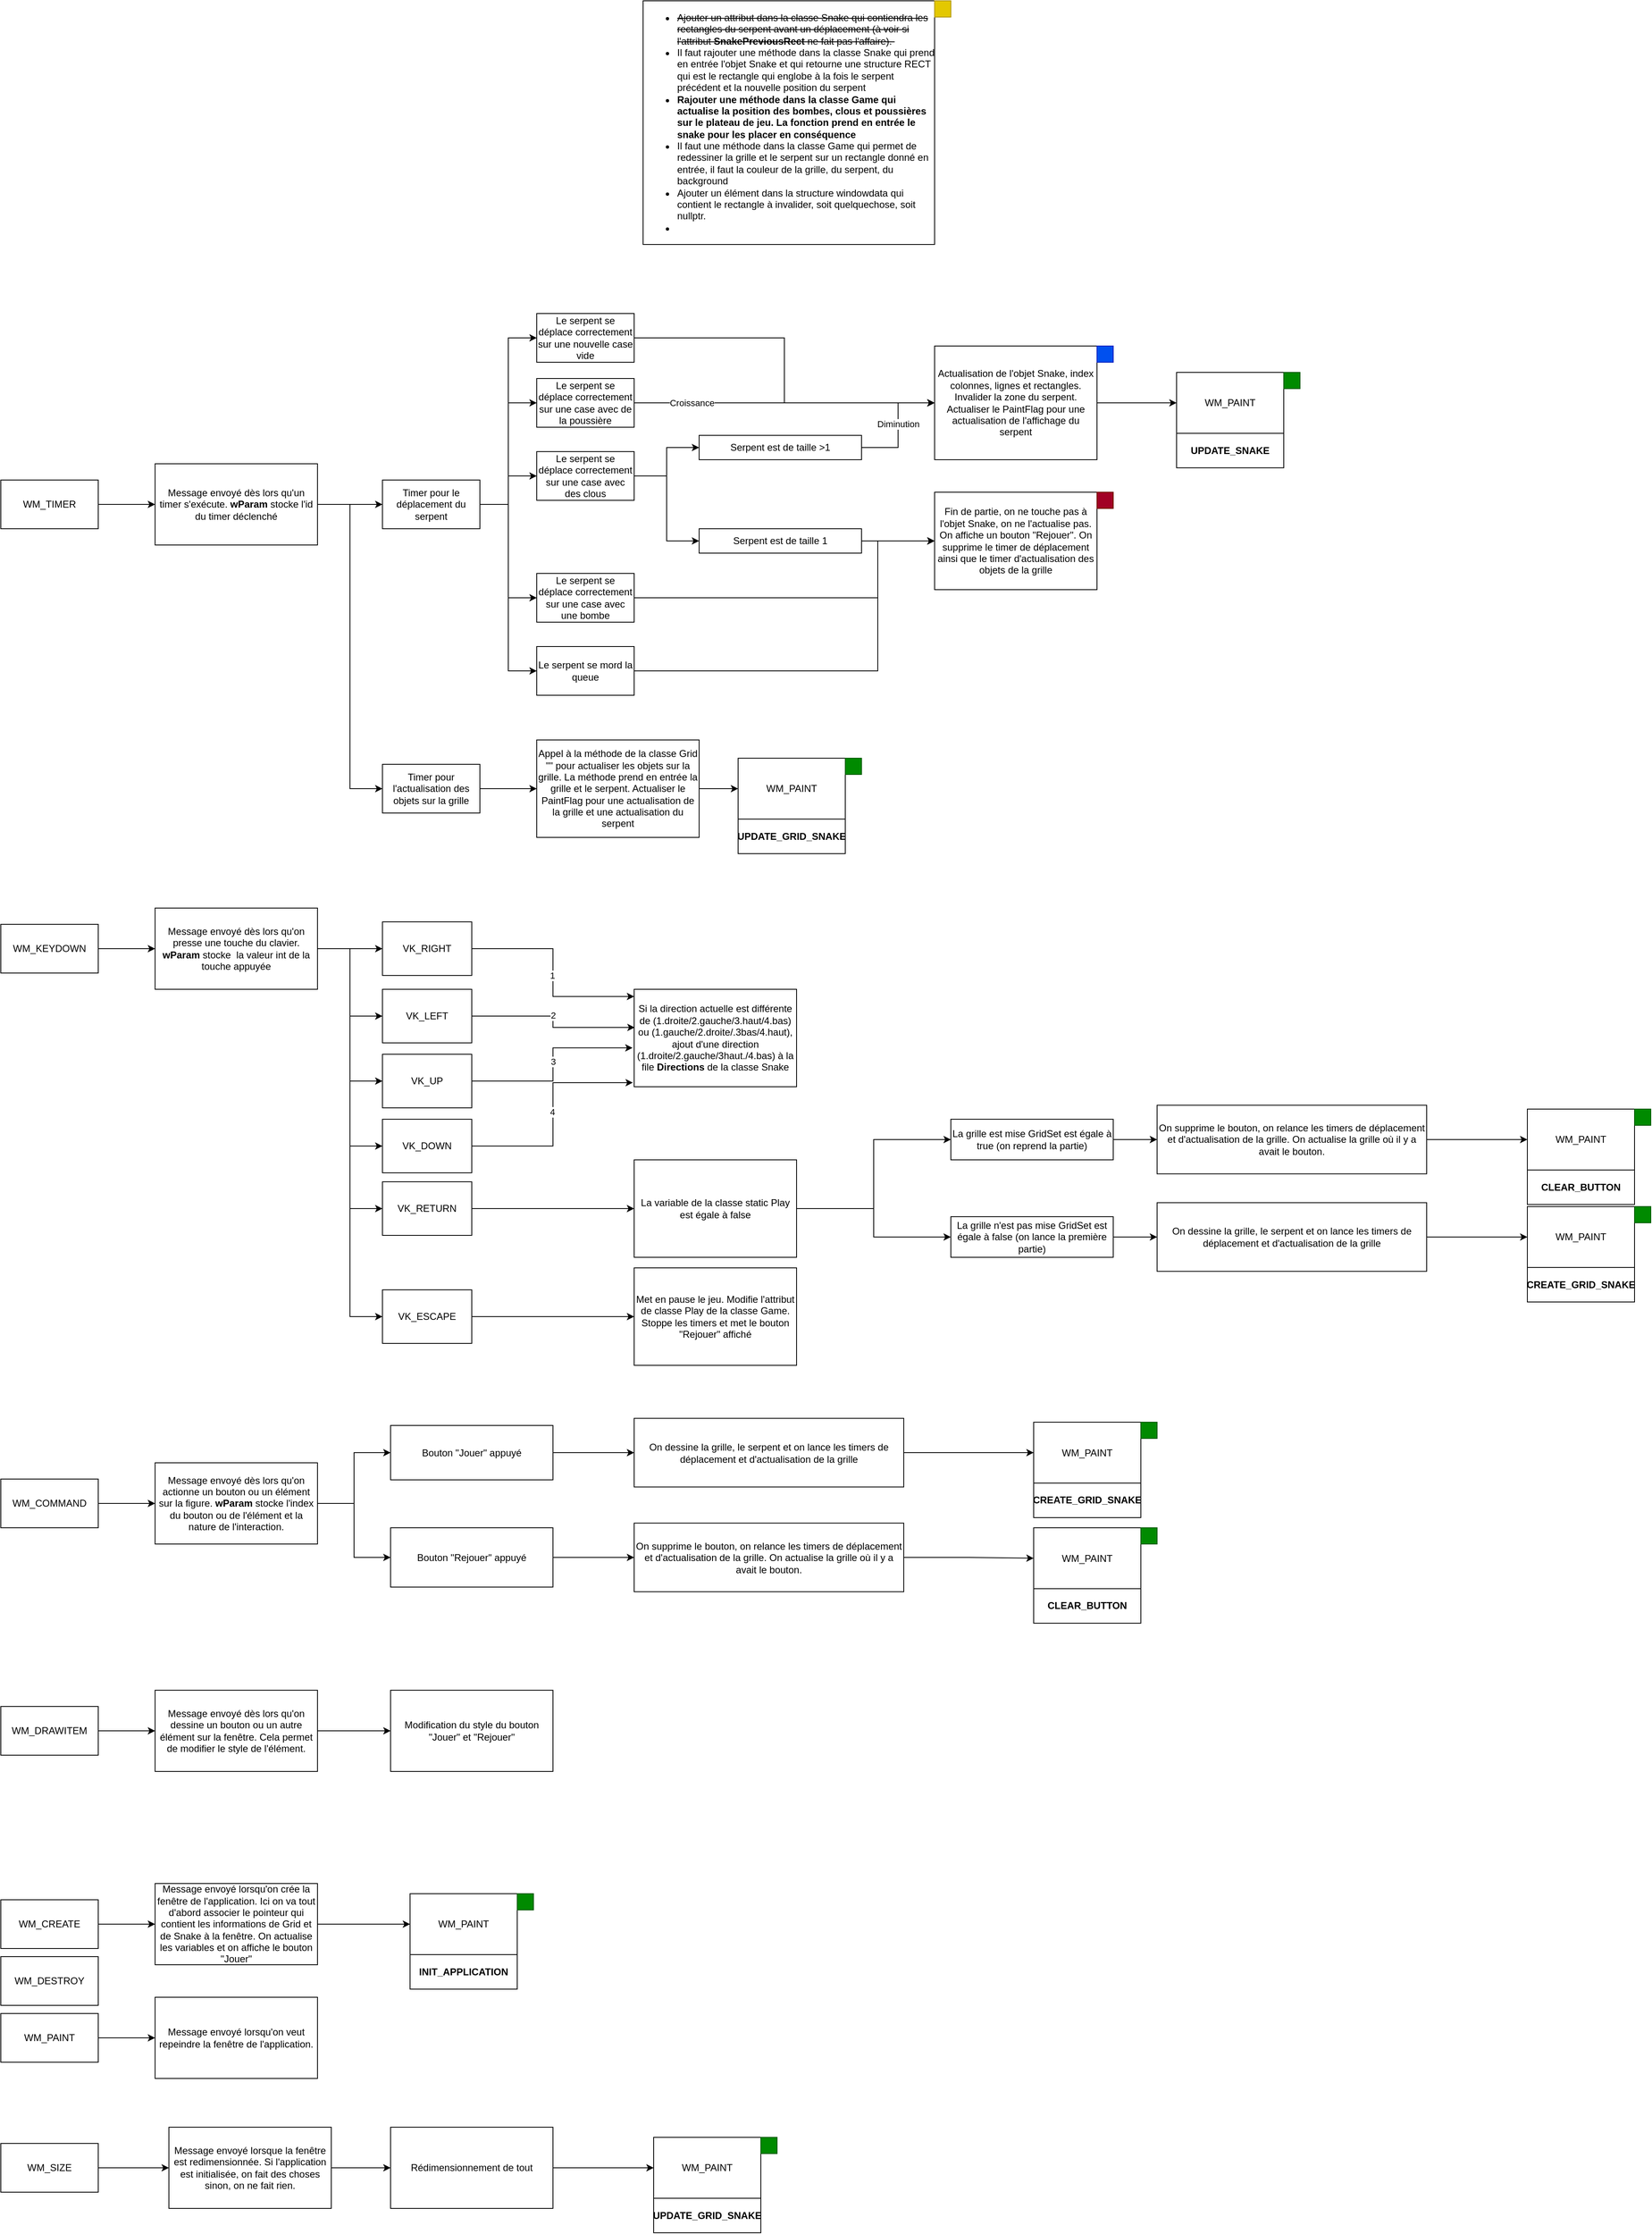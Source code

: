 <mxfile version="21.7.5" type="device">
  <diagram name="Page-1" id="18TNte03-IuhowAFzzfS">
    <mxGraphModel dx="832" dy="558" grid="1" gridSize="100" guides="1" tooltips="1" connect="1" arrows="1" fold="1" page="1" pageScale="1" pageWidth="827" pageHeight="1169" math="0" shadow="0">
      <root>
        <mxCell id="0" />
        <mxCell id="1" parent="0" />
        <mxCell id="yDKJZNCYH9MmNs9koKGM-11" style="edgeStyle=orthogonalEdgeStyle;rounded=0;orthogonalLoop=1;jettySize=auto;html=1;entryX=0;entryY=0.5;entryDx=0;entryDy=0;" parent="1" source="yDKJZNCYH9MmNs9koKGM-2" target="yDKJZNCYH9MmNs9koKGM-10" edge="1">
          <mxGeometry relative="1" as="geometry" />
        </mxCell>
        <mxCell id="yDKJZNCYH9MmNs9koKGM-2" value="WM_TIMER" style="rounded=0;whiteSpace=wrap;html=1;" parent="1" vertex="1">
          <mxGeometry x="420" y="590" width="120" height="60" as="geometry" />
        </mxCell>
        <mxCell id="yDKJZNCYH9MmNs9koKGM-81" style="edgeStyle=orthogonalEdgeStyle;rounded=0;orthogonalLoop=1;jettySize=auto;html=1;entryX=0;entryY=0.5;entryDx=0;entryDy=0;" parent="1" source="yDKJZNCYH9MmNs9koKGM-3" target="yDKJZNCYH9MmNs9koKGM-80" edge="1">
          <mxGeometry relative="1" as="geometry" />
        </mxCell>
        <mxCell id="yDKJZNCYH9MmNs9koKGM-3" value="WM_KEYDOWN" style="rounded=0;whiteSpace=wrap;html=1;" parent="1" vertex="1">
          <mxGeometry x="420" y="1137" width="120" height="60" as="geometry" />
        </mxCell>
        <mxCell id="Ki8eI8m7n9nbWZF0Luia-29" style="edgeStyle=orthogonalEdgeStyle;rounded=0;orthogonalLoop=1;jettySize=auto;html=1;entryX=0;entryY=0.5;entryDx=0;entryDy=0;" parent="1" source="yDKJZNCYH9MmNs9koKGM-4" target="Ki8eI8m7n9nbWZF0Luia-28" edge="1">
          <mxGeometry relative="1" as="geometry" />
        </mxCell>
        <mxCell id="yDKJZNCYH9MmNs9koKGM-4" value="WM_COMMAND" style="rounded=0;whiteSpace=wrap;html=1;" parent="1" vertex="1">
          <mxGeometry x="420" y="1820" width="120" height="60" as="geometry" />
        </mxCell>
        <mxCell id="Ki8eI8m7n9nbWZF0Luia-51" style="edgeStyle=orthogonalEdgeStyle;rounded=0;orthogonalLoop=1;jettySize=auto;html=1;entryX=0;entryY=0.5;entryDx=0;entryDy=0;" parent="1" source="yDKJZNCYH9MmNs9koKGM-5" target="Ki8eI8m7n9nbWZF0Luia-50" edge="1">
          <mxGeometry relative="1" as="geometry" />
        </mxCell>
        <mxCell id="yDKJZNCYH9MmNs9koKGM-5" value="WM_DRAWITEM" style="rounded=0;whiteSpace=wrap;html=1;" parent="1" vertex="1">
          <mxGeometry x="420" y="2100" width="120" height="60" as="geometry" />
        </mxCell>
        <mxCell id="Ki8eI8m7n9nbWZF0Luia-55" style="edgeStyle=orthogonalEdgeStyle;rounded=0;orthogonalLoop=1;jettySize=auto;html=1;entryX=0;entryY=0.5;entryDx=0;entryDy=0;" parent="1" source="yDKJZNCYH9MmNs9koKGM-6" target="Ki8eI8m7n9nbWZF0Luia-54" edge="1">
          <mxGeometry relative="1" as="geometry" />
        </mxCell>
        <mxCell id="yDKJZNCYH9MmNs9koKGM-6" value="WM_CREATE" style="rounded=0;whiteSpace=wrap;html=1;" parent="1" vertex="1">
          <mxGeometry x="420" y="2338" width="120" height="60" as="geometry" />
        </mxCell>
        <mxCell id="yDKJZNCYH9MmNs9koKGM-7" value="WM_DESTROY" style="rounded=0;whiteSpace=wrap;html=1;" parent="1" vertex="1">
          <mxGeometry x="420" y="2408" width="120" height="60" as="geometry" />
        </mxCell>
        <mxCell id="Ki8eI8m7n9nbWZF0Luia-64" style="edgeStyle=orthogonalEdgeStyle;rounded=0;orthogonalLoop=1;jettySize=auto;html=1;entryX=0;entryY=0.5;entryDx=0;entryDy=0;" parent="1" source="yDKJZNCYH9MmNs9koKGM-8" target="Ki8eI8m7n9nbWZF0Luia-63" edge="1">
          <mxGeometry relative="1" as="geometry" />
        </mxCell>
        <mxCell id="yDKJZNCYH9MmNs9koKGM-8" value="WM_PAINT" style="rounded=0;whiteSpace=wrap;html=1;" parent="1" vertex="1">
          <mxGeometry x="420" y="2478" width="120" height="60" as="geometry" />
        </mxCell>
        <mxCell id="Ki8eI8m7n9nbWZF0Luia-66" style="edgeStyle=orthogonalEdgeStyle;rounded=0;orthogonalLoop=1;jettySize=auto;html=1;entryX=0;entryY=0.5;entryDx=0;entryDy=0;" parent="1" source="yDKJZNCYH9MmNs9koKGM-9" target="Ki8eI8m7n9nbWZF0Luia-65" edge="1">
          <mxGeometry relative="1" as="geometry" />
        </mxCell>
        <mxCell id="yDKJZNCYH9MmNs9koKGM-9" value="WM_SIZE" style="rounded=0;whiteSpace=wrap;html=1;" parent="1" vertex="1">
          <mxGeometry x="420" y="2638" width="120" height="60" as="geometry" />
        </mxCell>
        <mxCell id="yDKJZNCYH9MmNs9koKGM-13" style="edgeStyle=orthogonalEdgeStyle;rounded=0;orthogonalLoop=1;jettySize=auto;html=1;entryX=0;entryY=0.5;entryDx=0;entryDy=0;" parent="1" source="yDKJZNCYH9MmNs9koKGM-10" target="yDKJZNCYH9MmNs9koKGM-12" edge="1">
          <mxGeometry relative="1" as="geometry" />
        </mxCell>
        <mxCell id="yDKJZNCYH9MmNs9koKGM-31" style="edgeStyle=orthogonalEdgeStyle;rounded=0;orthogonalLoop=1;jettySize=auto;html=1;entryX=0;entryY=0.5;entryDx=0;entryDy=0;" parent="1" source="yDKJZNCYH9MmNs9koKGM-10" target="yDKJZNCYH9MmNs9koKGM-30" edge="1">
          <mxGeometry relative="1" as="geometry" />
        </mxCell>
        <mxCell id="yDKJZNCYH9MmNs9koKGM-10" value="Message envoyé dès lors qu&#39;un timer s&#39;exécute. &lt;b&gt;wParam &lt;/b&gt;stocke l&#39;id du timer déclenché" style="rounded=0;whiteSpace=wrap;html=1;" parent="1" vertex="1">
          <mxGeometry x="610" y="570" width="200" height="100" as="geometry" />
        </mxCell>
        <mxCell id="yDKJZNCYH9MmNs9koKGM-15" style="edgeStyle=orthogonalEdgeStyle;rounded=0;orthogonalLoop=1;jettySize=auto;html=1;entryX=0;entryY=0.5;entryDx=0;entryDy=0;" parent="1" source="yDKJZNCYH9MmNs9koKGM-12" target="yDKJZNCYH9MmNs9koKGM-14" edge="1">
          <mxGeometry relative="1" as="geometry" />
        </mxCell>
        <mxCell id="yDKJZNCYH9MmNs9koKGM-19" style="edgeStyle=orthogonalEdgeStyle;rounded=0;orthogonalLoop=1;jettySize=auto;html=1;entryX=0;entryY=0.5;entryDx=0;entryDy=0;" parent="1" source="yDKJZNCYH9MmNs9koKGM-12" target="yDKJZNCYH9MmNs9koKGM-18" edge="1">
          <mxGeometry relative="1" as="geometry" />
        </mxCell>
        <mxCell id="yDKJZNCYH9MmNs9koKGM-23" style="edgeStyle=orthogonalEdgeStyle;rounded=0;orthogonalLoop=1;jettySize=auto;html=1;entryX=0;entryY=0.5;entryDx=0;entryDy=0;" parent="1" source="yDKJZNCYH9MmNs9koKGM-12" target="yDKJZNCYH9MmNs9koKGM-22" edge="1">
          <mxGeometry relative="1" as="geometry" />
        </mxCell>
        <mxCell id="yDKJZNCYH9MmNs9koKGM-56" style="edgeStyle=orthogonalEdgeStyle;rounded=0;orthogonalLoop=1;jettySize=auto;html=1;entryX=0;entryY=0.5;entryDx=0;entryDy=0;" parent="1" source="yDKJZNCYH9MmNs9koKGM-12" target="yDKJZNCYH9MmNs9koKGM-16" edge="1">
          <mxGeometry relative="1" as="geometry" />
        </mxCell>
        <mxCell id="yDKJZNCYH9MmNs9koKGM-60" style="edgeStyle=orthogonalEdgeStyle;rounded=0;orthogonalLoop=1;jettySize=auto;html=1;entryX=0;entryY=0.5;entryDx=0;entryDy=0;" parent="1" source="yDKJZNCYH9MmNs9koKGM-12" target="yDKJZNCYH9MmNs9koKGM-20" edge="1">
          <mxGeometry relative="1" as="geometry" />
        </mxCell>
        <mxCell id="yDKJZNCYH9MmNs9koKGM-12" value="Timer pour le déplacement du serpent" style="rounded=0;whiteSpace=wrap;html=1;" parent="1" vertex="1">
          <mxGeometry x="890" y="590" width="120" height="60" as="geometry" />
        </mxCell>
        <mxCell id="yDKJZNCYH9MmNs9koKGM-64" style="edgeStyle=orthogonalEdgeStyle;rounded=0;orthogonalLoop=1;jettySize=auto;html=1;entryX=0;entryY=0.5;entryDx=0;entryDy=0;" parent="1" source="yDKJZNCYH9MmNs9koKGM-14" target="yDKJZNCYH9MmNs9koKGM-44" edge="1">
          <mxGeometry relative="1" as="geometry" />
        </mxCell>
        <mxCell id="yDKJZNCYH9MmNs9koKGM-14" value="Le serpent se déplace correctement sur une nouvelle case vide" style="rounded=0;whiteSpace=wrap;html=1;" parent="1" vertex="1">
          <mxGeometry x="1080" y="385" width="120" height="60" as="geometry" />
        </mxCell>
        <mxCell id="yDKJZNCYH9MmNs9koKGM-61" style="edgeStyle=orthogonalEdgeStyle;rounded=0;orthogonalLoop=1;jettySize=auto;html=1;entryX=0;entryY=0.5;entryDx=0;entryDy=0;" parent="1" source="yDKJZNCYH9MmNs9koKGM-16" target="yDKJZNCYH9MmNs9koKGM-26" edge="1">
          <mxGeometry relative="1" as="geometry">
            <Array as="points">
              <mxPoint x="1500" y="735" />
              <mxPoint x="1500" y="665" />
            </Array>
          </mxGeometry>
        </mxCell>
        <mxCell id="yDKJZNCYH9MmNs9koKGM-16" value="Le serpent se déplace correctement sur une case avec une bombe" style="rounded=0;whiteSpace=wrap;html=1;" parent="1" vertex="1">
          <mxGeometry x="1080" y="705" width="120" height="60" as="geometry" />
        </mxCell>
        <mxCell id="yDKJZNCYH9MmNs9koKGM-33" style="edgeStyle=orthogonalEdgeStyle;rounded=0;orthogonalLoop=1;jettySize=auto;html=1;entryX=0;entryY=0.5;entryDx=0;entryDy=0;" parent="1" source="yDKJZNCYH9MmNs9koKGM-18" target="yDKJZNCYH9MmNs9koKGM-32" edge="1">
          <mxGeometry relative="1" as="geometry" />
        </mxCell>
        <mxCell id="yDKJZNCYH9MmNs9koKGM-35" style="edgeStyle=orthogonalEdgeStyle;rounded=0;orthogonalLoop=1;jettySize=auto;html=1;entryX=0;entryY=0.5;entryDx=0;entryDy=0;" parent="1" source="yDKJZNCYH9MmNs9koKGM-18" target="yDKJZNCYH9MmNs9koKGM-34" edge="1">
          <mxGeometry relative="1" as="geometry" />
        </mxCell>
        <mxCell id="yDKJZNCYH9MmNs9koKGM-18" value="Le serpent se déplace correctement sur une case avec des clous" style="rounded=0;whiteSpace=wrap;html=1;" parent="1" vertex="1">
          <mxGeometry x="1080" y="555" width="120" height="60" as="geometry" />
        </mxCell>
        <mxCell id="yDKJZNCYH9MmNs9koKGM-45" style="edgeStyle=orthogonalEdgeStyle;rounded=0;orthogonalLoop=1;jettySize=auto;html=1;entryX=0;entryY=0.5;entryDx=0;entryDy=0;" parent="1" source="yDKJZNCYH9MmNs9koKGM-20" target="yDKJZNCYH9MmNs9koKGM-44" edge="1">
          <mxGeometry relative="1" as="geometry" />
        </mxCell>
        <mxCell id="yDKJZNCYH9MmNs9koKGM-65" value="Croissance" style="edgeLabel;html=1;align=center;verticalAlign=middle;resizable=0;points=[];" parent="yDKJZNCYH9MmNs9koKGM-45" vertex="1" connectable="0">
          <mxGeometry x="-0.619" relative="1" as="geometry">
            <mxPoint as="offset" />
          </mxGeometry>
        </mxCell>
        <mxCell id="yDKJZNCYH9MmNs9koKGM-20" value="Le serpent se déplace correctement sur une case avec de la poussière" style="rounded=0;whiteSpace=wrap;html=1;" parent="1" vertex="1">
          <mxGeometry x="1080" y="465" width="120" height="60" as="geometry" />
        </mxCell>
        <mxCell id="yDKJZNCYH9MmNs9koKGM-62" style="edgeStyle=orthogonalEdgeStyle;rounded=0;orthogonalLoop=1;jettySize=auto;html=1;entryX=0;entryY=0.5;entryDx=0;entryDy=0;" parent="1" source="yDKJZNCYH9MmNs9koKGM-22" target="yDKJZNCYH9MmNs9koKGM-26" edge="1">
          <mxGeometry relative="1" as="geometry">
            <Array as="points">
              <mxPoint x="1500" y="825" />
              <mxPoint x="1500" y="665" />
            </Array>
          </mxGeometry>
        </mxCell>
        <mxCell id="yDKJZNCYH9MmNs9koKGM-22" value="Le serpent se mord la queue" style="rounded=0;whiteSpace=wrap;html=1;" parent="1" vertex="1">
          <mxGeometry x="1080" y="795" width="120" height="60" as="geometry" />
        </mxCell>
        <mxCell id="yDKJZNCYH9MmNs9koKGM-26" value="Fin de partie, on ne touche pas à l&#39;objet Snake, on ne l&#39;actualise pas. On affiche un bouton &quot;Rejouer&quot;. On supprime le timer de déplacement ainsi que le timer d&#39;actualisation des objets de la grille" style="rounded=0;whiteSpace=wrap;html=1;" parent="1" vertex="1">
          <mxGeometry x="1570" y="605" width="200" height="120" as="geometry" />
        </mxCell>
        <mxCell id="yDKJZNCYH9MmNs9koKGM-73" style="edgeStyle=orthogonalEdgeStyle;rounded=0;orthogonalLoop=1;jettySize=auto;html=1;entryX=0;entryY=0.5;entryDx=0;entryDy=0;" parent="1" source="yDKJZNCYH9MmNs9koKGM-30" target="yDKJZNCYH9MmNs9koKGM-72" edge="1">
          <mxGeometry relative="1" as="geometry" />
        </mxCell>
        <mxCell id="yDKJZNCYH9MmNs9koKGM-30" value="Timer pour l&#39;actualisation des objets sur la grille" style="rounded=0;whiteSpace=wrap;html=1;" parent="1" vertex="1">
          <mxGeometry x="890" y="940" width="120" height="60" as="geometry" />
        </mxCell>
        <mxCell id="yDKJZNCYH9MmNs9koKGM-57" style="edgeStyle=orthogonalEdgeStyle;rounded=0;orthogonalLoop=1;jettySize=auto;html=1;entryX=0;entryY=0.5;entryDx=0;entryDy=0;" parent="1" source="yDKJZNCYH9MmNs9koKGM-32" target="yDKJZNCYH9MmNs9koKGM-26" edge="1">
          <mxGeometry relative="1" as="geometry" />
        </mxCell>
        <mxCell id="yDKJZNCYH9MmNs9koKGM-32" value="Serpent est de taille 1" style="rounded=0;whiteSpace=wrap;html=1;" parent="1" vertex="1">
          <mxGeometry x="1280" y="650" width="200" height="30" as="geometry" />
        </mxCell>
        <mxCell id="yDKJZNCYH9MmNs9koKGM-63" style="edgeStyle=orthogonalEdgeStyle;rounded=0;orthogonalLoop=1;jettySize=auto;html=1;entryX=0;entryY=0.5;entryDx=0;entryDy=0;" parent="1" source="yDKJZNCYH9MmNs9koKGM-34" target="yDKJZNCYH9MmNs9koKGM-44" edge="1">
          <mxGeometry relative="1" as="geometry" />
        </mxCell>
        <mxCell id="yDKJZNCYH9MmNs9koKGM-66" value="Diminution" style="edgeLabel;html=1;align=center;verticalAlign=middle;resizable=0;points=[];" parent="yDKJZNCYH9MmNs9koKGM-63" vertex="1" connectable="0">
          <mxGeometry x="0.023" relative="1" as="geometry">
            <mxPoint as="offset" />
          </mxGeometry>
        </mxCell>
        <mxCell id="yDKJZNCYH9MmNs9koKGM-34" value="Serpent est de taille &amp;gt;1" style="rounded=0;whiteSpace=wrap;html=1;" parent="1" vertex="1">
          <mxGeometry x="1280" y="535" width="200" height="30" as="geometry" />
        </mxCell>
        <mxCell id="yDKJZNCYH9MmNs9koKGM-40" value="" style="rounded=0;whiteSpace=wrap;html=1;fillColor=#a20025;fontColor=#ffffff;strokeColor=#6F0000;" parent="1" vertex="1">
          <mxGeometry x="1770" y="605" width="20" height="20" as="geometry" />
        </mxCell>
        <mxCell id="yDKJZNCYH9MmNs9koKGM-68" style="edgeStyle=orthogonalEdgeStyle;rounded=0;orthogonalLoop=1;jettySize=auto;html=1;entryX=0;entryY=0.5;entryDx=0;entryDy=0;" parent="1" source="yDKJZNCYH9MmNs9koKGM-44" target="yDKJZNCYH9MmNs9koKGM-67" edge="1">
          <mxGeometry relative="1" as="geometry" />
        </mxCell>
        <mxCell id="yDKJZNCYH9MmNs9koKGM-44" value="Actualisation de l&#39;objet Snake, index colonnes, lignes et rectangles. Invalider la zone du serpent. Actualiser le PaintFlag pour une actualisation de l&#39;affichage du serpent" style="rounded=0;whiteSpace=wrap;html=1;" parent="1" vertex="1">
          <mxGeometry x="1570" y="425" width="200" height="140" as="geometry" />
        </mxCell>
        <mxCell id="yDKJZNCYH9MmNs9koKGM-46" value="&lt;ul&gt;&lt;li&gt;&lt;strike&gt;Ajouter un attribut dans la classe Snake qui contiendra les rectangles du serpent avant un déplacement (à voir si l&#39;attribut &lt;b&gt;SnakePreviousRect &lt;/b&gt;ne fait pas l&#39;affaire).&amp;nbsp;&lt;/strike&gt;&lt;/li&gt;&lt;li&gt;Il faut rajouter une méthode dans la classe Snake qui prend en entrée l&#39;objet Snake et qui retourne une structure RECT qui est le rectangle qui englobe à la fois le serpent précédent et la nouvelle position du serpent&lt;/li&gt;&lt;li&gt;&lt;b&gt;Rajouter une méthode dans la classe Game qui actualise la position des bombes, clous et poussières sur le plateau de jeu. La fonction prend en entrée le snake pour les placer en conséquence&lt;/b&gt;&lt;/li&gt;&lt;li&gt;Il faut une méthode dans la classe Game qui permet de redessiner la grille et le serpent sur un rectangle donné en entrée, il faut la couleur de la grille, du serpent, du background&lt;/li&gt;&lt;li&gt;Ajouter un élément dans la structure windowdata qui contient le rectangle à invalider, soit quelquechose, soit nullptr.&lt;/li&gt;&lt;li&gt;&lt;br&gt;&lt;/li&gt;&lt;/ul&gt;" style="rounded=0;whiteSpace=wrap;html=1;align=left;" parent="1" vertex="1">
          <mxGeometry x="1211" width="359" height="300" as="geometry" />
        </mxCell>
        <mxCell id="yDKJZNCYH9MmNs9koKGM-47" value="" style="rounded=0;whiteSpace=wrap;html=1;fillColor=#e3c800;fontColor=#000000;strokeColor=#B09500;" parent="1" vertex="1">
          <mxGeometry x="1570" width="20" height="20" as="geometry" />
        </mxCell>
        <mxCell id="yDKJZNCYH9MmNs9koKGM-50" value="" style="rounded=0;whiteSpace=wrap;html=1;fillColor=#0050ef;fontColor=#ffffff;strokeColor=#001DBC;" parent="1" vertex="1">
          <mxGeometry x="1770" y="425" width="20" height="20" as="geometry" />
        </mxCell>
        <mxCell id="yDKJZNCYH9MmNs9koKGM-67" value="WM_PAINT" style="rounded=0;whiteSpace=wrap;html=1;" parent="1" vertex="1">
          <mxGeometry x="1868" y="457.5" width="132" height="75" as="geometry" />
        </mxCell>
        <mxCell id="yDKJZNCYH9MmNs9koKGM-69" value="" style="rounded=0;whiteSpace=wrap;html=1;fillColor=#008a00;fontColor=#ffffff;strokeColor=#005700;" parent="1" vertex="1">
          <mxGeometry x="2000" y="457.5" width="20" height="20" as="geometry" />
        </mxCell>
        <mxCell id="yDKJZNCYH9MmNs9koKGM-76" style="edgeStyle=orthogonalEdgeStyle;rounded=0;orthogonalLoop=1;jettySize=auto;html=1;entryX=0;entryY=0.5;entryDx=0;entryDy=0;" parent="1" source="yDKJZNCYH9MmNs9koKGM-72" target="yDKJZNCYH9MmNs9koKGM-74" edge="1">
          <mxGeometry relative="1" as="geometry" />
        </mxCell>
        <mxCell id="yDKJZNCYH9MmNs9koKGM-72" value="Appel à la méthode de la classe Grid &quot;&quot; pour actualiser les objets sur la grille. La méthode prend en entrée la grille et le serpent. Actualiser le PaintFlag pour une actualisation de la grille et une actualisation du serpent" style="rounded=0;whiteSpace=wrap;html=1;" parent="1" vertex="1">
          <mxGeometry x="1080" y="910" width="200" height="120" as="geometry" />
        </mxCell>
        <mxCell id="yDKJZNCYH9MmNs9koKGM-74" value="WM_PAINT" style="rounded=0;whiteSpace=wrap;html=1;" parent="1" vertex="1">
          <mxGeometry x="1328" y="932.5" width="132" height="75" as="geometry" />
        </mxCell>
        <mxCell id="yDKJZNCYH9MmNs9koKGM-75" value="" style="rounded=0;whiteSpace=wrap;html=1;fillColor=#008a00;fontColor=#ffffff;strokeColor=#005700;" parent="1" vertex="1">
          <mxGeometry x="1460" y="932.5" width="20" height="20" as="geometry" />
        </mxCell>
        <mxCell id="yDKJZNCYH9MmNs9koKGM-77" value="&lt;b&gt;UPDATE_SNAKE&lt;/b&gt;" style="rounded=0;whiteSpace=wrap;html=1;" parent="1" vertex="1">
          <mxGeometry x="1868" y="532.5" width="132" height="42.5" as="geometry" />
        </mxCell>
        <mxCell id="yDKJZNCYH9MmNs9koKGM-78" value="&lt;b&gt;UPDATE_GRID_SNAKE&lt;/b&gt;" style="rounded=0;whiteSpace=wrap;html=1;" parent="1" vertex="1">
          <mxGeometry x="1328" y="1007.5" width="132" height="42.5" as="geometry" />
        </mxCell>
        <mxCell id="yDKJZNCYH9MmNs9koKGM-88" style="edgeStyle=orthogonalEdgeStyle;rounded=0;orthogonalLoop=1;jettySize=auto;html=1;entryX=0;entryY=0.5;entryDx=0;entryDy=0;" parent="1" source="yDKJZNCYH9MmNs9koKGM-80" target="yDKJZNCYH9MmNs9koKGM-82" edge="1">
          <mxGeometry relative="1" as="geometry" />
        </mxCell>
        <mxCell id="yDKJZNCYH9MmNs9koKGM-89" style="edgeStyle=orthogonalEdgeStyle;rounded=0;orthogonalLoop=1;jettySize=auto;html=1;entryX=0;entryY=0.5;entryDx=0;entryDy=0;" parent="1" source="yDKJZNCYH9MmNs9koKGM-80" target="yDKJZNCYH9MmNs9koKGM-83" edge="1">
          <mxGeometry relative="1" as="geometry" />
        </mxCell>
        <mxCell id="yDKJZNCYH9MmNs9koKGM-90" style="edgeStyle=orthogonalEdgeStyle;rounded=0;orthogonalLoop=1;jettySize=auto;html=1;entryX=0;entryY=0.5;entryDx=0;entryDy=0;" parent="1" source="yDKJZNCYH9MmNs9koKGM-80" target="yDKJZNCYH9MmNs9koKGM-84" edge="1">
          <mxGeometry relative="1" as="geometry" />
        </mxCell>
        <mxCell id="yDKJZNCYH9MmNs9koKGM-91" style="edgeStyle=orthogonalEdgeStyle;rounded=0;orthogonalLoop=1;jettySize=auto;html=1;entryX=0;entryY=0.5;entryDx=0;entryDy=0;" parent="1" source="yDKJZNCYH9MmNs9koKGM-80" target="yDKJZNCYH9MmNs9koKGM-85" edge="1">
          <mxGeometry relative="1" as="geometry" />
        </mxCell>
        <mxCell id="yDKJZNCYH9MmNs9koKGM-92" style="edgeStyle=orthogonalEdgeStyle;rounded=0;orthogonalLoop=1;jettySize=auto;html=1;entryX=0;entryY=0.5;entryDx=0;entryDy=0;" parent="1" source="yDKJZNCYH9MmNs9koKGM-80" target="yDKJZNCYH9MmNs9koKGM-86" edge="1">
          <mxGeometry relative="1" as="geometry" />
        </mxCell>
        <mxCell id="yDKJZNCYH9MmNs9koKGM-93" style="edgeStyle=orthogonalEdgeStyle;rounded=0;orthogonalLoop=1;jettySize=auto;html=1;entryX=0;entryY=0.5;entryDx=0;entryDy=0;" parent="1" source="yDKJZNCYH9MmNs9koKGM-80" target="yDKJZNCYH9MmNs9koKGM-87" edge="1">
          <mxGeometry relative="1" as="geometry" />
        </mxCell>
        <mxCell id="yDKJZNCYH9MmNs9koKGM-80" value="Message envoyé dès lors qu&#39;on presse une touche du clavier. &lt;b&gt;wParam &lt;/b&gt;stocke&amp;nbsp; la valeur int de la touche appuyée" style="rounded=0;whiteSpace=wrap;html=1;" parent="1" vertex="1">
          <mxGeometry x="610" y="1117" width="200" height="100" as="geometry" />
        </mxCell>
        <mxCell id="yDKJZNCYH9MmNs9koKGM-95" style="edgeStyle=orthogonalEdgeStyle;rounded=0;orthogonalLoop=1;jettySize=auto;html=1;entryX=0;entryY=0.074;entryDx=0;entryDy=0;entryPerimeter=0;" parent="1" source="yDKJZNCYH9MmNs9koKGM-82" target="yDKJZNCYH9MmNs9koKGM-94" edge="1">
          <mxGeometry relative="1" as="geometry" />
        </mxCell>
        <mxCell id="Ki8eI8m7n9nbWZF0Luia-5" value="1" style="edgeLabel;html=1;align=center;verticalAlign=middle;resizable=0;points=[];" parent="yDKJZNCYH9MmNs9koKGM-95" vertex="1" connectable="0">
          <mxGeometry x="0.027" y="-1" relative="1" as="geometry">
            <mxPoint as="offset" />
          </mxGeometry>
        </mxCell>
        <mxCell id="yDKJZNCYH9MmNs9koKGM-82" value="VK_RIGHT" style="rounded=0;whiteSpace=wrap;html=1;" parent="1" vertex="1">
          <mxGeometry x="890" y="1134" width="110" height="66" as="geometry" />
        </mxCell>
        <mxCell id="Ki8eI8m7n9nbWZF0Luia-2" style="edgeStyle=orthogonalEdgeStyle;rounded=0;orthogonalLoop=1;jettySize=auto;html=1;entryX=0.003;entryY=0.392;entryDx=0;entryDy=0;entryPerimeter=0;" parent="1" source="yDKJZNCYH9MmNs9koKGM-83" target="yDKJZNCYH9MmNs9koKGM-94" edge="1">
          <mxGeometry relative="1" as="geometry" />
        </mxCell>
        <mxCell id="Ki8eI8m7n9nbWZF0Luia-6" value="2" style="edgeLabel;html=1;align=center;verticalAlign=middle;resizable=0;points=[];" parent="Ki8eI8m7n9nbWZF0Luia-2" vertex="1" connectable="0">
          <mxGeometry x="-0.074" y="1" relative="1" as="geometry">
            <mxPoint as="offset" />
          </mxGeometry>
        </mxCell>
        <mxCell id="yDKJZNCYH9MmNs9koKGM-83" value="VK_LEFT" style="rounded=0;whiteSpace=wrap;html=1;" parent="1" vertex="1">
          <mxGeometry x="890" y="1217" width="110" height="66" as="geometry" />
        </mxCell>
        <mxCell id="Ki8eI8m7n9nbWZF0Luia-3" style="edgeStyle=orthogonalEdgeStyle;rounded=0;orthogonalLoop=1;jettySize=auto;html=1;entryX=-0.01;entryY=0.601;entryDx=0;entryDy=0;entryPerimeter=0;" parent="1" source="yDKJZNCYH9MmNs9koKGM-84" target="yDKJZNCYH9MmNs9koKGM-94" edge="1">
          <mxGeometry relative="1" as="geometry" />
        </mxCell>
        <mxCell id="Ki8eI8m7n9nbWZF0Luia-7" value="3" style="edgeLabel;html=1;align=center;verticalAlign=middle;resizable=0;points=[];" parent="Ki8eI8m7n9nbWZF0Luia-3" vertex="1" connectable="0">
          <mxGeometry x="0.041" relative="1" as="geometry">
            <mxPoint as="offset" />
          </mxGeometry>
        </mxCell>
        <mxCell id="yDKJZNCYH9MmNs9koKGM-84" value="VK_UP" style="rounded=0;whiteSpace=wrap;html=1;" parent="1" vertex="1">
          <mxGeometry x="890" y="1297" width="110" height="66" as="geometry" />
        </mxCell>
        <mxCell id="Ki8eI8m7n9nbWZF0Luia-4" style="edgeStyle=orthogonalEdgeStyle;rounded=0;orthogonalLoop=1;jettySize=auto;html=1;entryX=-0.008;entryY=0.958;entryDx=0;entryDy=0;entryPerimeter=0;" parent="1" source="yDKJZNCYH9MmNs9koKGM-85" target="yDKJZNCYH9MmNs9koKGM-94" edge="1">
          <mxGeometry relative="1" as="geometry">
            <Array as="points">
              <mxPoint x="1100" y="1410" />
              <mxPoint x="1100" y="1332" />
            </Array>
          </mxGeometry>
        </mxCell>
        <mxCell id="Ki8eI8m7n9nbWZF0Luia-8" value="4" style="edgeLabel;html=1;align=center;verticalAlign=middle;resizable=0;points=[];" parent="Ki8eI8m7n9nbWZF0Luia-4" vertex="1" connectable="0">
          <mxGeometry x="0.032" y="1" relative="1" as="geometry">
            <mxPoint as="offset" />
          </mxGeometry>
        </mxCell>
        <mxCell id="yDKJZNCYH9MmNs9koKGM-85" value="VK_DOWN" style="rounded=0;whiteSpace=wrap;html=1;" parent="1" vertex="1">
          <mxGeometry x="890" y="1377" width="110" height="66" as="geometry" />
        </mxCell>
        <mxCell id="Ki8eI8m7n9nbWZF0Luia-10" style="edgeStyle=orthogonalEdgeStyle;rounded=0;orthogonalLoop=1;jettySize=auto;html=1;entryX=0;entryY=0.5;entryDx=0;entryDy=0;" parent="1" source="yDKJZNCYH9MmNs9koKGM-86" target="Ki8eI8m7n9nbWZF0Luia-9" edge="1">
          <mxGeometry relative="1" as="geometry" />
        </mxCell>
        <mxCell id="yDKJZNCYH9MmNs9koKGM-86" value="VK_RETURN" style="rounded=0;whiteSpace=wrap;html=1;" parent="1" vertex="1">
          <mxGeometry x="890" y="1454" width="110" height="66" as="geometry" />
        </mxCell>
        <mxCell id="Ki8eI8m7n9nbWZF0Luia-12" style="edgeStyle=orthogonalEdgeStyle;rounded=0;orthogonalLoop=1;jettySize=auto;html=1;entryX=0;entryY=0.5;entryDx=0;entryDy=0;" parent="1" source="yDKJZNCYH9MmNs9koKGM-87" target="Ki8eI8m7n9nbWZF0Luia-11" edge="1">
          <mxGeometry relative="1" as="geometry" />
        </mxCell>
        <mxCell id="yDKJZNCYH9MmNs9koKGM-87" value="VK_ESCAPE" style="rounded=0;whiteSpace=wrap;html=1;" parent="1" vertex="1">
          <mxGeometry x="890" y="1587" width="110" height="66" as="geometry" />
        </mxCell>
        <mxCell id="yDKJZNCYH9MmNs9koKGM-94" value="Si la direction actuelle est différente de (1.droite/2.gauche/3.haut/4.bas) ou (1.gauche/2.droite/.3bas/4.haut), ajout d&#39;une direction (1.droite/2.gauche/3haut./4.bas) à la file &lt;b&gt;Directions &lt;/b&gt;de la classe Snake" style="rounded=0;whiteSpace=wrap;html=1;" parent="1" vertex="1">
          <mxGeometry x="1200" y="1217" width="200" height="120" as="geometry" />
        </mxCell>
        <mxCell id="Ki8eI8m7n9nbWZF0Luia-14" style="edgeStyle=orthogonalEdgeStyle;rounded=0;orthogonalLoop=1;jettySize=auto;html=1;entryX=0;entryY=0.5;entryDx=0;entryDy=0;" parent="1" source="Ki8eI8m7n9nbWZF0Luia-9" target="Ki8eI8m7n9nbWZF0Luia-13" edge="1">
          <mxGeometry relative="1" as="geometry">
            <mxPoint x="1500" y="1487" as="targetPoint" />
          </mxGeometry>
        </mxCell>
        <mxCell id="Ki8eI8m7n9nbWZF0Luia-16" style="edgeStyle=orthogonalEdgeStyle;rounded=0;orthogonalLoop=1;jettySize=auto;html=1;entryX=0;entryY=0.5;entryDx=0;entryDy=0;" parent="1" source="Ki8eI8m7n9nbWZF0Luia-9" target="Ki8eI8m7n9nbWZF0Luia-15" edge="1">
          <mxGeometry relative="1" as="geometry" />
        </mxCell>
        <mxCell id="Ki8eI8m7n9nbWZF0Luia-9" value="La variable de la classe static Play est égale à false" style="rounded=0;whiteSpace=wrap;html=1;" parent="1" vertex="1">
          <mxGeometry x="1200" y="1427" width="200" height="120" as="geometry" />
        </mxCell>
        <mxCell id="Ki8eI8m7n9nbWZF0Luia-11" value="Met en pause le jeu. Modifie l&#39;attribut de classe Play de la classe Game. Stoppe les timers et met le bouton &quot;Rejouer&quot; affiché" style="rounded=0;whiteSpace=wrap;html=1;" parent="1" vertex="1">
          <mxGeometry x="1200" y="1560" width="200" height="120" as="geometry" />
        </mxCell>
        <mxCell id="Ki8eI8m7n9nbWZF0Luia-18" style="edgeStyle=orthogonalEdgeStyle;rounded=0;orthogonalLoop=1;jettySize=auto;html=1;entryX=0;entryY=0.5;entryDx=0;entryDy=0;" parent="1" source="Ki8eI8m7n9nbWZF0Luia-13" target="Ki8eI8m7n9nbWZF0Luia-17" edge="1">
          <mxGeometry relative="1" as="geometry" />
        </mxCell>
        <mxCell id="Ki8eI8m7n9nbWZF0Luia-13" value="La grille est mise GridSet est égale à true (on reprend la partie)" style="rounded=0;whiteSpace=wrap;html=1;" parent="1" vertex="1">
          <mxGeometry x="1590" y="1377" width="200" height="50" as="geometry" />
        </mxCell>
        <mxCell id="Ki8eI8m7n9nbWZF0Luia-22" style="edgeStyle=orthogonalEdgeStyle;rounded=0;orthogonalLoop=1;jettySize=auto;html=1;entryX=0;entryY=0.5;entryDx=0;entryDy=0;" parent="1" source="Ki8eI8m7n9nbWZF0Luia-15" target="Ki8eI8m7n9nbWZF0Luia-21" edge="1">
          <mxGeometry relative="1" as="geometry" />
        </mxCell>
        <mxCell id="Ki8eI8m7n9nbWZF0Luia-15" value="La grille n&#39;est pas mise GridSet est égale à false (on lance la première partie)" style="rounded=0;whiteSpace=wrap;html=1;" parent="1" vertex="1">
          <mxGeometry x="1590" y="1497" width="200" height="50" as="geometry" />
        </mxCell>
        <mxCell id="Ki8eI8m7n9nbWZF0Luia-45" style="edgeStyle=orthogonalEdgeStyle;rounded=0;orthogonalLoop=1;jettySize=auto;html=1;entryX=0;entryY=0.5;entryDx=0;entryDy=0;" parent="1" source="Ki8eI8m7n9nbWZF0Luia-17" target="Ki8eI8m7n9nbWZF0Luia-42" edge="1">
          <mxGeometry relative="1" as="geometry" />
        </mxCell>
        <mxCell id="Ki8eI8m7n9nbWZF0Luia-17" value="On supprime le bouton, on relance les timers de déplacement et d&#39;actualisation de la grille. On actualise la grille où il y a avait le bouton." style="rounded=0;whiteSpace=wrap;html=1;" parent="1" vertex="1">
          <mxGeometry x="1844" y="1359.75" width="332" height="84.5" as="geometry" />
        </mxCell>
        <mxCell id="Ki8eI8m7n9nbWZF0Luia-27" style="edgeStyle=orthogonalEdgeStyle;rounded=0;orthogonalLoop=1;jettySize=auto;html=1;entryX=0;entryY=0.5;entryDx=0;entryDy=0;" parent="1" source="Ki8eI8m7n9nbWZF0Luia-21" target="Ki8eI8m7n9nbWZF0Luia-23" edge="1">
          <mxGeometry relative="1" as="geometry" />
        </mxCell>
        <mxCell id="Ki8eI8m7n9nbWZF0Luia-21" value="On dessine la grille, le serpent et on lance les timers de déplacement et d&#39;actualisation de la grille" style="rounded=0;whiteSpace=wrap;html=1;" parent="1" vertex="1">
          <mxGeometry x="1844" y="1479.75" width="332" height="84.5" as="geometry" />
        </mxCell>
        <mxCell id="Ki8eI8m7n9nbWZF0Luia-23" value="WM_PAINT" style="rounded=0;whiteSpace=wrap;html=1;" parent="1" vertex="1">
          <mxGeometry x="2300" y="1484.5" width="132" height="75" as="geometry" />
        </mxCell>
        <mxCell id="Ki8eI8m7n9nbWZF0Luia-24" value="" style="rounded=0;whiteSpace=wrap;html=1;fillColor=#008a00;fontColor=#ffffff;strokeColor=#005700;" parent="1" vertex="1">
          <mxGeometry x="2432" y="1484.5" width="20" height="20" as="geometry" />
        </mxCell>
        <mxCell id="Ki8eI8m7n9nbWZF0Luia-25" value="&lt;b&gt;CREATE_GRID_SNAKE&lt;/b&gt;" style="rounded=0;whiteSpace=wrap;html=1;" parent="1" vertex="1">
          <mxGeometry x="2300" y="1559.5" width="132" height="42.5" as="geometry" />
        </mxCell>
        <mxCell id="Ki8eI8m7n9nbWZF0Luia-31" style="edgeStyle=orthogonalEdgeStyle;rounded=0;orthogonalLoop=1;jettySize=auto;html=1;entryX=0;entryY=0.5;entryDx=0;entryDy=0;" parent="1" source="Ki8eI8m7n9nbWZF0Luia-28" target="Ki8eI8m7n9nbWZF0Luia-30" edge="1">
          <mxGeometry relative="1" as="geometry" />
        </mxCell>
        <mxCell id="Ki8eI8m7n9nbWZF0Luia-33" style="edgeStyle=orthogonalEdgeStyle;rounded=0;orthogonalLoop=1;jettySize=auto;html=1;entryX=0;entryY=0.5;entryDx=0;entryDy=0;" parent="1" source="Ki8eI8m7n9nbWZF0Luia-28" target="Ki8eI8m7n9nbWZF0Luia-32" edge="1">
          <mxGeometry relative="1" as="geometry" />
        </mxCell>
        <mxCell id="Ki8eI8m7n9nbWZF0Luia-28" value="Message envoyé dès lors qu&#39;on actionne un bouton ou un élément sur la figure. &lt;b&gt;wParam &lt;/b&gt;stocke l&#39;index du bouton ou de l&#39;élément et la nature de l&#39;interaction." style="rounded=0;whiteSpace=wrap;html=1;" parent="1" vertex="1">
          <mxGeometry x="610" y="1800" width="200" height="100" as="geometry" />
        </mxCell>
        <mxCell id="Ki8eI8m7n9nbWZF0Luia-35" style="edgeStyle=orthogonalEdgeStyle;rounded=0;orthogonalLoop=1;jettySize=auto;html=1;entryX=0;entryY=0.5;entryDx=0;entryDy=0;" parent="1" source="Ki8eI8m7n9nbWZF0Luia-30" target="Ki8eI8m7n9nbWZF0Luia-34" edge="1">
          <mxGeometry relative="1" as="geometry" />
        </mxCell>
        <mxCell id="Ki8eI8m7n9nbWZF0Luia-30" value="Bouton &quot;Jouer&quot; appuyé" style="rounded=0;whiteSpace=wrap;html=1;" parent="1" vertex="1">
          <mxGeometry x="900" y="1754" width="200" height="67" as="geometry" />
        </mxCell>
        <mxCell id="Ki8eI8m7n9nbWZF0Luia-41" style="edgeStyle=orthogonalEdgeStyle;rounded=0;orthogonalLoop=1;jettySize=auto;html=1;entryX=0;entryY=0.5;entryDx=0;entryDy=0;" parent="1" source="Ki8eI8m7n9nbWZF0Luia-32" target="Ki8eI8m7n9nbWZF0Luia-40" edge="1">
          <mxGeometry relative="1" as="geometry" />
        </mxCell>
        <mxCell id="Ki8eI8m7n9nbWZF0Luia-32" value="Bouton &quot;Rejouer&quot; appuyé" style="rounded=0;whiteSpace=wrap;html=1;" parent="1" vertex="1">
          <mxGeometry x="900" y="1880" width="200" height="73" as="geometry" />
        </mxCell>
        <mxCell id="Ki8eI8m7n9nbWZF0Luia-39" style="edgeStyle=orthogonalEdgeStyle;rounded=0;orthogonalLoop=1;jettySize=auto;html=1;entryX=0;entryY=0.5;entryDx=0;entryDy=0;" parent="1" source="Ki8eI8m7n9nbWZF0Luia-34" target="Ki8eI8m7n9nbWZF0Luia-36" edge="1">
          <mxGeometry relative="1" as="geometry" />
        </mxCell>
        <mxCell id="Ki8eI8m7n9nbWZF0Luia-34" value="On dessine la grille, le serpent et on lance les timers de déplacement et d&#39;actualisation de la grille" style="rounded=0;whiteSpace=wrap;html=1;" parent="1" vertex="1">
          <mxGeometry x="1200" y="1745.25" width="332" height="84.5" as="geometry" />
        </mxCell>
        <mxCell id="Ki8eI8m7n9nbWZF0Luia-36" value="WM_PAINT" style="rounded=0;whiteSpace=wrap;html=1;" parent="1" vertex="1">
          <mxGeometry x="1692" y="1750" width="132" height="75" as="geometry" />
        </mxCell>
        <mxCell id="Ki8eI8m7n9nbWZF0Luia-37" value="" style="rounded=0;whiteSpace=wrap;html=1;fillColor=#008a00;fontColor=#ffffff;strokeColor=#005700;" parent="1" vertex="1">
          <mxGeometry x="1824" y="1750" width="20" height="20" as="geometry" />
        </mxCell>
        <mxCell id="Ki8eI8m7n9nbWZF0Luia-38" value="&lt;b&gt;CREATE_GRID_SNAKE&lt;/b&gt;" style="rounded=0;whiteSpace=wrap;html=1;" parent="1" vertex="1">
          <mxGeometry x="1692" y="1825" width="132" height="42.5" as="geometry" />
        </mxCell>
        <mxCell id="Ki8eI8m7n9nbWZF0Luia-49" style="edgeStyle=orthogonalEdgeStyle;rounded=0;orthogonalLoop=1;jettySize=auto;html=1;entryX=0;entryY=0.5;entryDx=0;entryDy=0;" parent="1" source="Ki8eI8m7n9nbWZF0Luia-40" target="Ki8eI8m7n9nbWZF0Luia-46" edge="1">
          <mxGeometry relative="1" as="geometry" />
        </mxCell>
        <mxCell id="Ki8eI8m7n9nbWZF0Luia-40" value="On supprime le bouton, on relance les timers de déplacement et d&#39;actualisation de la grille. On actualise la grille où il y a avait le bouton." style="rounded=0;whiteSpace=wrap;html=1;" parent="1" vertex="1">
          <mxGeometry x="1200" y="1874.25" width="332" height="84.5" as="geometry" />
        </mxCell>
        <mxCell id="Ki8eI8m7n9nbWZF0Luia-42" value="WM_PAINT" style="rounded=0;whiteSpace=wrap;html=1;" parent="1" vertex="1">
          <mxGeometry x="2300" y="1364.5" width="132" height="75" as="geometry" />
        </mxCell>
        <mxCell id="Ki8eI8m7n9nbWZF0Luia-43" value="" style="rounded=0;whiteSpace=wrap;html=1;fillColor=#008a00;fontColor=#ffffff;strokeColor=#005700;" parent="1" vertex="1">
          <mxGeometry x="2432" y="1364.5" width="20" height="20" as="geometry" />
        </mxCell>
        <mxCell id="Ki8eI8m7n9nbWZF0Luia-44" value="&lt;b&gt;CLEAR_BUTTON&lt;/b&gt;" style="rounded=0;whiteSpace=wrap;html=1;" parent="1" vertex="1">
          <mxGeometry x="2300" y="1439.5" width="132" height="42.5" as="geometry" />
        </mxCell>
        <mxCell id="Ki8eI8m7n9nbWZF0Luia-46" value="WM_PAINT" style="rounded=0;whiteSpace=wrap;html=1;" parent="1" vertex="1">
          <mxGeometry x="1692" y="1880" width="132" height="75" as="geometry" />
        </mxCell>
        <mxCell id="Ki8eI8m7n9nbWZF0Luia-47" value="" style="rounded=0;whiteSpace=wrap;html=1;fillColor=#008a00;fontColor=#ffffff;strokeColor=#005700;" parent="1" vertex="1">
          <mxGeometry x="1824" y="1880" width="20" height="20" as="geometry" />
        </mxCell>
        <mxCell id="Ki8eI8m7n9nbWZF0Luia-48" value="&lt;b&gt;CLEAR_BUTTON&lt;/b&gt;" style="rounded=0;whiteSpace=wrap;html=1;" parent="1" vertex="1">
          <mxGeometry x="1692" y="1955" width="132" height="42.5" as="geometry" />
        </mxCell>
        <mxCell id="Ki8eI8m7n9nbWZF0Luia-53" style="edgeStyle=orthogonalEdgeStyle;rounded=0;orthogonalLoop=1;jettySize=auto;html=1;entryX=0;entryY=0.5;entryDx=0;entryDy=0;" parent="1" source="Ki8eI8m7n9nbWZF0Luia-50" target="Ki8eI8m7n9nbWZF0Luia-52" edge="1">
          <mxGeometry relative="1" as="geometry" />
        </mxCell>
        <mxCell id="Ki8eI8m7n9nbWZF0Luia-50" value="Message envoyé dès lors qu&#39;on dessine un bouton ou un autre élément sur la fenêtre. Cela permet de modifier le style de l&#39;élément." style="rounded=0;whiteSpace=wrap;html=1;" parent="1" vertex="1">
          <mxGeometry x="610" y="2080" width="200" height="100" as="geometry" />
        </mxCell>
        <mxCell id="Ki8eI8m7n9nbWZF0Luia-52" value="Modification du style du bouton &quot;Jouer&quot; et &quot;Rejouer&quot;" style="rounded=0;whiteSpace=wrap;html=1;" parent="1" vertex="1">
          <mxGeometry x="900" y="2080" width="200" height="100" as="geometry" />
        </mxCell>
        <mxCell id="Ki8eI8m7n9nbWZF0Luia-61" style="edgeStyle=orthogonalEdgeStyle;rounded=0;orthogonalLoop=1;jettySize=auto;html=1;entryX=0;entryY=0.5;entryDx=0;entryDy=0;" parent="1" source="Ki8eI8m7n9nbWZF0Luia-54" target="Ki8eI8m7n9nbWZF0Luia-57" edge="1">
          <mxGeometry relative="1" as="geometry" />
        </mxCell>
        <mxCell id="Ki8eI8m7n9nbWZF0Luia-54" value="Message envoyé lorsqu&#39;on crée la fenêtre de l&#39;application. Ici on va tout d&#39;abord associer le pointeur qui contient les informations de Grid et de Snake à la fenêtre. On actualise les variables et on affiche le bouton &quot;Jouer&quot;" style="rounded=0;whiteSpace=wrap;html=1;" parent="1" vertex="1">
          <mxGeometry x="610" y="2318" width="200" height="100" as="geometry" />
        </mxCell>
        <mxCell id="Ki8eI8m7n9nbWZF0Luia-57" value="WM_PAINT" style="rounded=0;whiteSpace=wrap;html=1;" parent="1" vertex="1">
          <mxGeometry x="924" y="2330.5" width="132" height="75" as="geometry" />
        </mxCell>
        <mxCell id="Ki8eI8m7n9nbWZF0Luia-58" value="" style="rounded=0;whiteSpace=wrap;html=1;fillColor=#008a00;fontColor=#ffffff;strokeColor=#005700;" parent="1" vertex="1">
          <mxGeometry x="1056" y="2330.5" width="20" height="20" as="geometry" />
        </mxCell>
        <mxCell id="Ki8eI8m7n9nbWZF0Luia-59" value="&lt;b&gt;INIT_APPLICATION&lt;/b&gt;" style="rounded=0;whiteSpace=wrap;html=1;" parent="1" vertex="1">
          <mxGeometry x="924" y="2405.5" width="132" height="42.5" as="geometry" />
        </mxCell>
        <mxCell id="Ki8eI8m7n9nbWZF0Luia-63" value="Message envoyé lorsqu&#39;on veut repeindre la fenêtre de l&#39;application." style="rounded=0;whiteSpace=wrap;html=1;" parent="1" vertex="1">
          <mxGeometry x="610" y="2458" width="200" height="100" as="geometry" />
        </mxCell>
        <mxCell id="Ki8eI8m7n9nbWZF0Luia-68" style="edgeStyle=orthogonalEdgeStyle;rounded=0;orthogonalLoop=1;jettySize=auto;html=1;entryX=0;entryY=0.5;entryDx=0;entryDy=0;" parent="1" source="Ki8eI8m7n9nbWZF0Luia-65" target="Ki8eI8m7n9nbWZF0Luia-67" edge="1">
          <mxGeometry relative="1" as="geometry" />
        </mxCell>
        <mxCell id="Ki8eI8m7n9nbWZF0Luia-65" value="Message envoyé lorsque la fenêtre est redimensionnée. Si l&#39;application est initialisée, on fait des choses sinon, on ne fait rien." style="rounded=0;whiteSpace=wrap;html=1;" parent="1" vertex="1">
          <mxGeometry x="627" y="2618" width="200" height="100" as="geometry" />
        </mxCell>
        <mxCell id="Ki8eI8m7n9nbWZF0Luia-72" style="edgeStyle=orthogonalEdgeStyle;rounded=0;orthogonalLoop=1;jettySize=auto;html=1;entryX=0;entryY=0.5;entryDx=0;entryDy=0;" parent="1" source="Ki8eI8m7n9nbWZF0Luia-67" target="Ki8eI8m7n9nbWZF0Luia-69" edge="1">
          <mxGeometry relative="1" as="geometry" />
        </mxCell>
        <mxCell id="Ki8eI8m7n9nbWZF0Luia-67" value="Rédimensionnement de tout" style="rounded=0;whiteSpace=wrap;html=1;" parent="1" vertex="1">
          <mxGeometry x="900" y="2618" width="200" height="100" as="geometry" />
        </mxCell>
        <mxCell id="Ki8eI8m7n9nbWZF0Luia-69" value="WM_PAINT" style="rounded=0;whiteSpace=wrap;html=1;" parent="1" vertex="1">
          <mxGeometry x="1224" y="2630.5" width="132" height="75" as="geometry" />
        </mxCell>
        <mxCell id="Ki8eI8m7n9nbWZF0Luia-70" value="" style="rounded=0;whiteSpace=wrap;html=1;fillColor=#008a00;fontColor=#ffffff;strokeColor=#005700;" parent="1" vertex="1">
          <mxGeometry x="1356" y="2630.5" width="20" height="20" as="geometry" />
        </mxCell>
        <mxCell id="Ki8eI8m7n9nbWZF0Luia-73" value="&lt;b&gt;UPDATE_GRID_SNAKE&lt;/b&gt;" style="rounded=0;whiteSpace=wrap;html=1;" parent="1" vertex="1">
          <mxGeometry x="1224" y="2705.5" width="132" height="42.5" as="geometry" />
        </mxCell>
      </root>
    </mxGraphModel>
  </diagram>
</mxfile>
